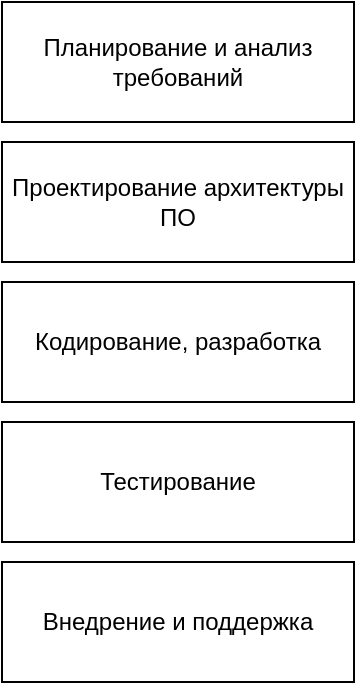 <mxfile version="23.1.6" type="github">
  <diagram name="Page-1" id="0siNM9wGDtKcnLM4HZvM">
    <mxGraphModel dx="1434" dy="782" grid="1" gridSize="10" guides="1" tooltips="1" connect="1" arrows="1" fold="1" page="1" pageScale="1" pageWidth="827" pageHeight="1169" math="0" shadow="0">
      <root>
        <mxCell id="0" />
        <mxCell id="1" parent="0" />
        <mxCell id="Wp60e2v4tzyjN6nCw7C_-1" value="Планирование и анализ требований" style="rounded=0;whiteSpace=wrap;html=1;" vertex="1" parent="1">
          <mxGeometry x="326" y="150" width="176" height="60" as="geometry" />
        </mxCell>
        <mxCell id="Wp60e2v4tzyjN6nCw7C_-2" value="Проектирование архитектуры ПО" style="rounded=0;whiteSpace=wrap;html=1;" vertex="1" parent="1">
          <mxGeometry x="326" y="220" width="176" height="60" as="geometry" />
        </mxCell>
        <mxCell id="Wp60e2v4tzyjN6nCw7C_-3" value="Кодирование, разработка" style="rounded=0;whiteSpace=wrap;html=1;" vertex="1" parent="1">
          <mxGeometry x="326" y="290" width="176" height="60" as="geometry" />
        </mxCell>
        <mxCell id="Wp60e2v4tzyjN6nCw7C_-4" value="Тестирование" style="rounded=0;whiteSpace=wrap;html=1;" vertex="1" parent="1">
          <mxGeometry x="326" y="360" width="176" height="60" as="geometry" />
        </mxCell>
        <mxCell id="Wp60e2v4tzyjN6nCw7C_-5" value="Внедрение и поддержка" style="rounded=0;whiteSpace=wrap;html=1;" vertex="1" parent="1">
          <mxGeometry x="326" y="430" width="176" height="60" as="geometry" />
        </mxCell>
      </root>
    </mxGraphModel>
  </diagram>
</mxfile>
